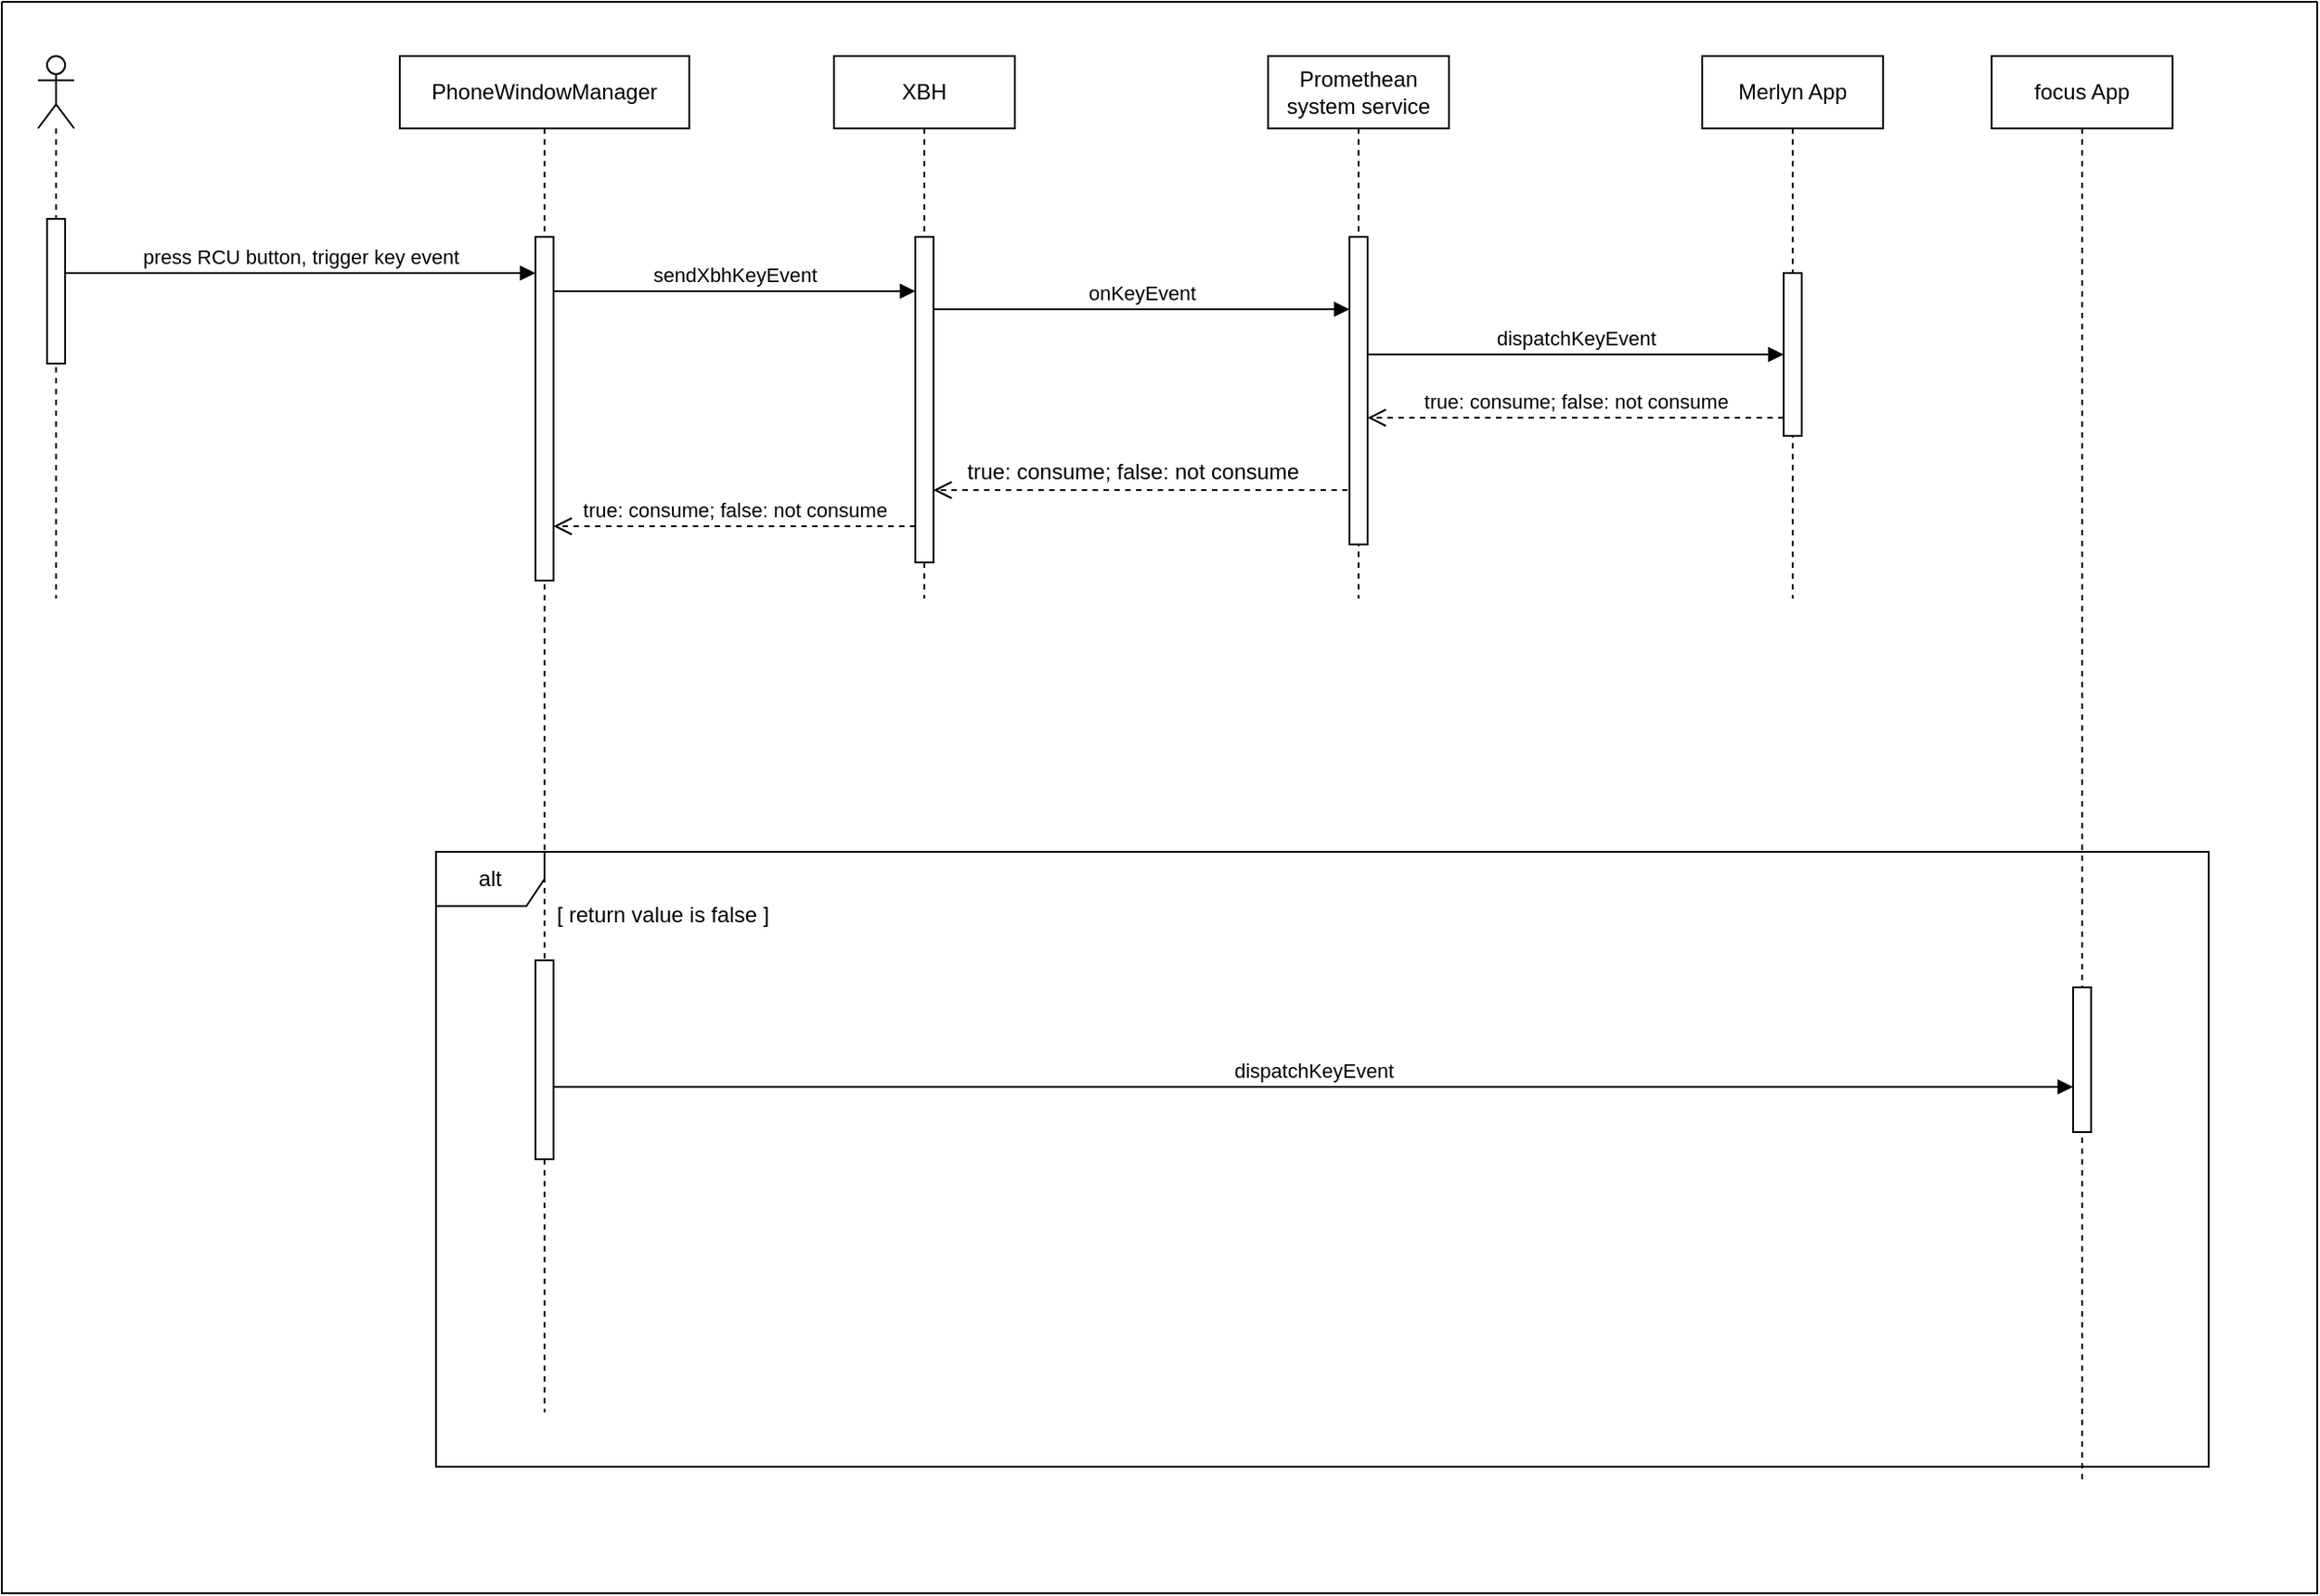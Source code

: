 <mxfile version="20.8.23" type="github">
  <diagram name="Page-1" id="Iv7mJayoe5ap2ETNNHTu">
    <mxGraphModel dx="165" dy="1129" grid="1" gridSize="10" guides="1" tooltips="1" connect="1" arrows="1" fold="1" page="1" pageScale="1" pageWidth="850" pageHeight="1100" math="0" shadow="0">
      <root>
        <mxCell id="0" />
        <mxCell id="1" parent="0" />
        <mxCell id="XDO1bSZa6HCcQc958d6B-11" value="PhoneWindowManager" style="shape=umlLifeline;perimeter=lifelinePerimeter;whiteSpace=wrap;html=1;container=1;dropTarget=0;collapsible=0;recursiveResize=0;outlineConnect=0;portConstraint=eastwest;newEdgeStyle={&quot;edgeStyle&quot;:&quot;elbowEdgeStyle&quot;,&quot;elbow&quot;:&quot;vertical&quot;,&quot;curved&quot;:0,&quot;rounded&quot;:0};" vertex="1" parent="1">
          <mxGeometry x="1920" y="30" width="160" height="750" as="geometry" />
        </mxCell>
        <mxCell id="XDO1bSZa6HCcQc958d6B-18" value="" style="html=1;points=[];perimeter=orthogonalPerimeter;outlineConnect=0;targetShapes=umlLifeline;portConstraint=eastwest;newEdgeStyle={&quot;edgeStyle&quot;:&quot;elbowEdgeStyle&quot;,&quot;elbow&quot;:&quot;vertical&quot;,&quot;curved&quot;:0,&quot;rounded&quot;:0};" vertex="1" parent="XDO1bSZa6HCcQc958d6B-11">
          <mxGeometry x="75" y="100" width="10" height="190" as="geometry" />
        </mxCell>
        <mxCell id="XDO1bSZa6HCcQc958d6B-16" value="" style="shape=umlLifeline;perimeter=lifelinePerimeter;whiteSpace=wrap;html=1;container=1;dropTarget=0;collapsible=0;recursiveResize=0;outlineConnect=0;portConstraint=eastwest;newEdgeStyle={&quot;edgeStyle&quot;:&quot;elbowEdgeStyle&quot;,&quot;elbow&quot;:&quot;vertical&quot;,&quot;curved&quot;:0,&quot;rounded&quot;:0};participant=umlActor;" vertex="1" parent="1">
          <mxGeometry x="1720" y="30" width="20" height="300" as="geometry" />
        </mxCell>
        <mxCell id="XDO1bSZa6HCcQc958d6B-17" value="press RCU button, trigger key event" style="html=1;verticalAlign=bottom;endArrow=block;edgeStyle=elbowEdgeStyle;elbow=vertical;curved=0;rounded=0;startArrow=none;" edge="1" parent="1" source="XDO1bSZa6HCcQc958d6B-19" target="XDO1bSZa6HCcQc958d6B-18">
          <mxGeometry width="80" relative="1" as="geometry">
            <mxPoint x="2100" y="260" as="sourcePoint" />
            <mxPoint x="1950" y="160" as="targetPoint" />
            <Array as="points">
              <mxPoint x="1940" y="150" />
            </Array>
            <mxPoint as="offset" />
          </mxGeometry>
        </mxCell>
        <mxCell id="XDO1bSZa6HCcQc958d6B-20" value="" style="html=1;verticalAlign=bottom;endArrow=none;edgeStyle=elbowEdgeStyle;elbow=vertical;curved=0;rounded=0;" edge="1" parent="1" source="XDO1bSZa6HCcQc958d6B-16" target="XDO1bSZa6HCcQc958d6B-19">
          <mxGeometry width="80" relative="1" as="geometry">
            <mxPoint x="1730" y="180" as="sourcePoint" />
            <mxPoint x="1970" y="180" as="targetPoint" />
          </mxGeometry>
        </mxCell>
        <mxCell id="XDO1bSZa6HCcQc958d6B-19" value="" style="html=1;points=[];perimeter=orthogonalPerimeter;outlineConnect=0;targetShapes=umlLifeline;portConstraint=eastwest;newEdgeStyle={&quot;edgeStyle&quot;:&quot;elbowEdgeStyle&quot;,&quot;elbow&quot;:&quot;vertical&quot;,&quot;curved&quot;:0,&quot;rounded&quot;:0};" vertex="1" parent="1">
          <mxGeometry x="1725" y="120" width="10" height="80" as="geometry" />
        </mxCell>
        <mxCell id="XDO1bSZa6HCcQc958d6B-21" value="XBH" style="shape=umlLifeline;perimeter=lifelinePerimeter;whiteSpace=wrap;html=1;container=1;dropTarget=0;collapsible=0;recursiveResize=0;outlineConnect=0;portConstraint=eastwest;newEdgeStyle={&quot;edgeStyle&quot;:&quot;elbowEdgeStyle&quot;,&quot;elbow&quot;:&quot;vertical&quot;,&quot;curved&quot;:0,&quot;rounded&quot;:0};" vertex="1" parent="1">
          <mxGeometry x="2160" y="30" width="100" height="300" as="geometry" />
        </mxCell>
        <mxCell id="XDO1bSZa6HCcQc958d6B-22" value="" style="html=1;points=[];perimeter=orthogonalPerimeter;outlineConnect=0;targetShapes=umlLifeline;portConstraint=eastwest;newEdgeStyle={&quot;edgeStyle&quot;:&quot;elbowEdgeStyle&quot;,&quot;elbow&quot;:&quot;vertical&quot;,&quot;curved&quot;:0,&quot;rounded&quot;:0};" vertex="1" parent="XDO1bSZa6HCcQc958d6B-21">
          <mxGeometry x="45" y="100" width="10" height="180" as="geometry" />
        </mxCell>
        <mxCell id="XDO1bSZa6HCcQc958d6B-23" value="sendXbhKeyEvent" style="html=1;verticalAlign=bottom;endArrow=block;edgeStyle=elbowEdgeStyle;elbow=vertical;curved=0;rounded=0;" edge="1" parent="1" source="XDO1bSZa6HCcQc958d6B-18" target="XDO1bSZa6HCcQc958d6B-22">
          <mxGeometry width="80" relative="1" as="geometry">
            <mxPoint x="2000" y="170" as="sourcePoint" />
            <mxPoint x="2180" y="260" as="targetPoint" />
            <Array as="points">
              <mxPoint x="2160" y="160" />
            </Array>
          </mxGeometry>
        </mxCell>
        <mxCell id="XDO1bSZa6HCcQc958d6B-38" value="true: consume; false: not consume" style="html=1;verticalAlign=bottom;endArrow=open;dashed=1;endSize=8;edgeStyle=elbowEdgeStyle;elbow=vertical;curved=0;rounded=0;" edge="1" parent="1" source="XDO1bSZa6HCcQc958d6B-22" target="XDO1bSZa6HCcQc958d6B-18">
          <mxGeometry relative="1" as="geometry">
            <mxPoint x="2190" y="180" as="sourcePoint" />
            <mxPoint x="2030" y="190" as="targetPoint" />
            <Array as="points">
              <mxPoint x="2110" y="290" />
              <mxPoint x="2090" y="260" />
              <mxPoint x="2120" y="190" />
            </Array>
          </mxGeometry>
        </mxCell>
        <mxCell id="XDO1bSZa6HCcQc958d6B-42" value="" style="html=1;points=[];perimeter=orthogonalPerimeter;outlineConnect=0;targetShapes=umlLifeline;portConstraint=eastwest;newEdgeStyle={&quot;edgeStyle&quot;:&quot;elbowEdgeStyle&quot;,&quot;elbow&quot;:&quot;vertical&quot;,&quot;curved&quot;:0,&quot;rounded&quot;:0};" vertex="1" parent="1">
          <mxGeometry x="1995" y="530" width="10" height="110" as="geometry" />
        </mxCell>
        <mxCell id="XDO1bSZa6HCcQc958d6B-44" value="Promethean system service" style="shape=umlLifeline;perimeter=lifelinePerimeter;whiteSpace=wrap;html=1;container=1;dropTarget=0;collapsible=0;recursiveResize=0;outlineConnect=0;portConstraint=eastwest;newEdgeStyle={&quot;edgeStyle&quot;:&quot;elbowEdgeStyle&quot;,&quot;elbow&quot;:&quot;vertical&quot;,&quot;curved&quot;:0,&quot;rounded&quot;:0};" vertex="1" parent="1">
          <mxGeometry x="2400" y="30" width="100" height="300" as="geometry" />
        </mxCell>
        <mxCell id="XDO1bSZa6HCcQc958d6B-45" value="" style="html=1;points=[];perimeter=orthogonalPerimeter;outlineConnect=0;targetShapes=umlLifeline;portConstraint=eastwest;newEdgeStyle={&quot;edgeStyle&quot;:&quot;elbowEdgeStyle&quot;,&quot;elbow&quot;:&quot;vertical&quot;,&quot;curved&quot;:0,&quot;rounded&quot;:0};" vertex="1" parent="XDO1bSZa6HCcQc958d6B-44">
          <mxGeometry x="45" y="100" width="10" height="170" as="geometry" />
        </mxCell>
        <mxCell id="XDO1bSZa6HCcQc958d6B-47" value="" style="html=1;verticalAlign=bottom;endArrow=open;dashed=1;endSize=8;edgeStyle=elbowEdgeStyle;elbow=vertical;curved=0;rounded=0;" edge="1" parent="XDO1bSZa6HCcQc958d6B-44" target="XDO1bSZa6HCcQc958d6B-22">
          <mxGeometry relative="1" as="geometry">
            <mxPoint x="-20" y="175" as="targetPoint" />
            <mxPoint x="45" y="175" as="sourcePoint" />
            <Array as="points">
              <mxPoint x="-60" y="240" />
              <mxPoint x="-60" y="210" />
            </Array>
          </mxGeometry>
        </mxCell>
        <mxCell id="XDO1bSZa6HCcQc958d6B-46" value="onKeyEvent" style="html=1;verticalAlign=bottom;endArrow=block;edgeStyle=elbowEdgeStyle;elbow=vertical;curved=0;rounded=0;" edge="1" target="XDO1bSZa6HCcQc958d6B-45" parent="1" source="XDO1bSZa6HCcQc958d6B-22">
          <mxGeometry relative="1" as="geometry">
            <mxPoint x="2240" y="150" as="sourcePoint" />
            <Array as="points">
              <mxPoint x="2270" y="170" />
              <mxPoint x="2340" y="150" />
            </Array>
          </mxGeometry>
        </mxCell>
        <mxCell id="XDO1bSZa6HCcQc958d6B-79" value="Merlyn App" style="shape=umlLifeline;perimeter=lifelinePerimeter;whiteSpace=wrap;html=1;container=1;dropTarget=0;collapsible=0;recursiveResize=0;outlineConnect=0;portConstraint=eastwest;newEdgeStyle={&quot;edgeStyle&quot;:&quot;elbowEdgeStyle&quot;,&quot;elbow&quot;:&quot;vertical&quot;,&quot;curved&quot;:0,&quot;rounded&quot;:0};" vertex="1" parent="1">
          <mxGeometry x="2640" y="30" width="100" height="300" as="geometry" />
        </mxCell>
        <mxCell id="XDO1bSZa6HCcQc958d6B-81" value="" style="html=1;points=[];perimeter=orthogonalPerimeter;outlineConnect=0;targetShapes=umlLifeline;portConstraint=eastwest;newEdgeStyle={&quot;edgeStyle&quot;:&quot;elbowEdgeStyle&quot;,&quot;elbow&quot;:&quot;vertical&quot;,&quot;curved&quot;:0,&quot;rounded&quot;:0};" vertex="1" parent="XDO1bSZa6HCcQc958d6B-79">
          <mxGeometry x="45" y="120" width="10" height="90" as="geometry" />
        </mxCell>
        <mxCell id="XDO1bSZa6HCcQc958d6B-80" value="focus App" style="shape=umlLifeline;perimeter=lifelinePerimeter;whiteSpace=wrap;html=1;container=1;dropTarget=0;collapsible=0;recursiveResize=0;outlineConnect=0;portConstraint=eastwest;newEdgeStyle={&quot;edgeStyle&quot;:&quot;elbowEdgeStyle&quot;,&quot;elbow&quot;:&quot;vertical&quot;,&quot;curved&quot;:0,&quot;rounded&quot;:0};" vertex="1" parent="1">
          <mxGeometry x="2800" y="30" width="100" height="790" as="geometry" />
        </mxCell>
        <mxCell id="XDO1bSZa6HCcQc958d6B-85" value="" style="html=1;points=[];perimeter=orthogonalPerimeter;outlineConnect=0;targetShapes=umlLifeline;portConstraint=eastwest;newEdgeStyle={&quot;edgeStyle&quot;:&quot;elbowEdgeStyle&quot;,&quot;elbow&quot;:&quot;vertical&quot;,&quot;curved&quot;:0,&quot;rounded&quot;:0};" vertex="1" parent="XDO1bSZa6HCcQc958d6B-80">
          <mxGeometry x="45" y="515" width="10" height="80" as="geometry" />
        </mxCell>
        <mxCell id="XDO1bSZa6HCcQc958d6B-82" value="dispatchKeyEvent" style="html=1;verticalAlign=bottom;endArrow=block;edgeStyle=elbowEdgeStyle;elbow=vertical;curved=0;rounded=0;" edge="1" target="XDO1bSZa6HCcQc958d6B-81" parent="1" source="XDO1bSZa6HCcQc958d6B-45">
          <mxGeometry relative="1" as="geometry">
            <mxPoint x="2580" y="150" as="sourcePoint" />
          </mxGeometry>
        </mxCell>
        <mxCell id="XDO1bSZa6HCcQc958d6B-83" value="true: consume; false: not consume" style="html=1;verticalAlign=bottom;endArrow=open;dashed=1;endSize=8;edgeStyle=elbowEdgeStyle;elbow=vertical;curved=0;rounded=0;" edge="1" source="XDO1bSZa6HCcQc958d6B-81" parent="1" target="XDO1bSZa6HCcQc958d6B-45">
          <mxGeometry relative="1" as="geometry">
            <mxPoint x="2580" y="225" as="targetPoint" />
            <Array as="points">
              <mxPoint x="2520" y="230" />
            </Array>
          </mxGeometry>
        </mxCell>
        <mxCell id="XDO1bSZa6HCcQc958d6B-84" value="dispatchKeyEvent" style="html=1;verticalAlign=bottom;endArrow=block;edgeStyle=elbowEdgeStyle;elbow=vertical;curved=0;rounded=0;" edge="1" parent="1" source="XDO1bSZa6HCcQc958d6B-42" target="XDO1bSZa6HCcQc958d6B-85">
          <mxGeometry width="80" relative="1" as="geometry">
            <mxPoint x="2260" y="300" as="sourcePoint" />
            <mxPoint x="2820" y="385" as="targetPoint" />
            <Array as="points">
              <mxPoint x="2440" y="600" />
            </Array>
          </mxGeometry>
        </mxCell>
        <mxCell id="XDO1bSZa6HCcQc958d6B-86" value="alt" style="shape=umlFrame;whiteSpace=wrap;html=1;pointerEvents=0;" vertex="1" parent="1">
          <mxGeometry x="1940" y="470" width="980" height="340" as="geometry" />
        </mxCell>
        <mxCell id="XDO1bSZa6HCcQc958d6B-87" value="[ return value is false ]" style="text;html=1;align=center;verticalAlign=middle;resizable=0;points=[];autosize=1;strokeColor=none;fillColor=none;" vertex="1" parent="1">
          <mxGeometry x="1995" y="490" width="140" height="30" as="geometry" />
        </mxCell>
        <mxCell id="XDO1bSZa6HCcQc958d6B-98" value="true: consume; false: not consume" style="text;html=1;align=center;verticalAlign=middle;resizable=0;points=[];autosize=1;strokeColor=none;fillColor=none;" vertex="1" parent="1">
          <mxGeometry x="2220" y="245" width="210" height="30" as="geometry" />
        </mxCell>
        <mxCell id="XDO1bSZa6HCcQc958d6B-104" value="" style="swimlane;startSize=0;fillStyle=auto;strokeColor=default;gradientColor=default;" vertex="1" parent="1">
          <mxGeometry x="1700" width="1280" height="880" as="geometry" />
        </mxCell>
      </root>
    </mxGraphModel>
  </diagram>
</mxfile>

